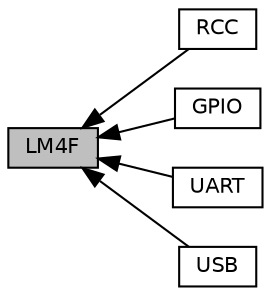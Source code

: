 digraph "LM4F"
{
  edge [fontname="Helvetica",fontsize="10",labelfontname="Helvetica",labelfontsize="10"];
  node [fontname="Helvetica",fontsize="10",shape=record];
  rankdir=LR;
  Node2 [label="RCC",height=0.2,width=0.4,color="black", fillcolor="white", style="filled",URL="$group__rcc__file.html",tooltip="libopencm3 LM4F Clock control API "];
  Node1 [label="GPIO",height=0.2,width=0.4,color="black", fillcolor="white", style="filled",URL="$group__gpio__file.html",tooltip="libopencm3 LM4F General Purpose I/O "];
  Node0 [label="LM4F",height=0.2,width=0.4,color="black", fillcolor="grey75", style="filled", fontcolor="black"];
  Node3 [label="UART",height=0.2,width=0.4,color="black", fillcolor="white", style="filled",URL="$group__uart__file.html",tooltip="libopencm3 LM4F Universal Asynchronous Receiver Transmitter "];
  Node4 [label="USB",height=0.2,width=0.4,color="black", fillcolor="white", style="filled",URL="$group__usb__file.html",tooltip="libopencm3 LM4F Universal Serial Bus controller  "];
  Node0->Node1 [shape=plaintext, dir="back", style="solid"];
  Node0->Node2 [shape=plaintext, dir="back", style="solid"];
  Node0->Node3 [shape=plaintext, dir="back", style="solid"];
  Node0->Node4 [shape=plaintext, dir="back", style="solid"];
}

